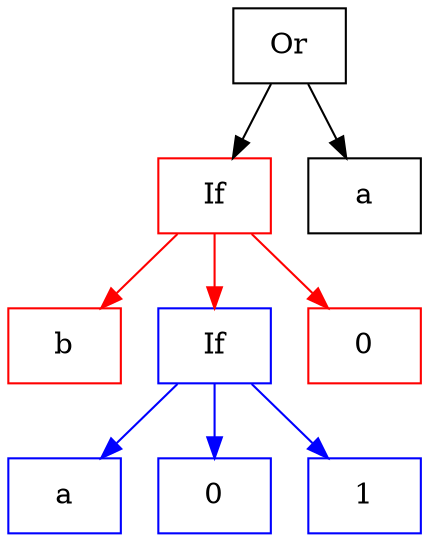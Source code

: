 
// toIf2
digraph G {
    node [shape="box"];
    n0 [label="Or"];
    
    subgraph D {
        node [color="red"]
        edge [color="red"]   

        n1 [label="If"];
        n1 -> n2;
        n2 [label="b"];
        n1 -> n3;
        n1 -> n7;
        n7 [label="0"];
    }
    
    subgraph F {
        node [color="blue"]
        edge [color="blue"]   
        n3 [label="If" color="blue"];
        n3 -> n4;
        n4 [label="a"];
        n3 -> n5;
        n5 [label="0"];
        n3 -> n6;
        n6 [label="1"];
    }

    n0 -> n1;
    n0 -> n8;
    n8 [label="a"];
}
